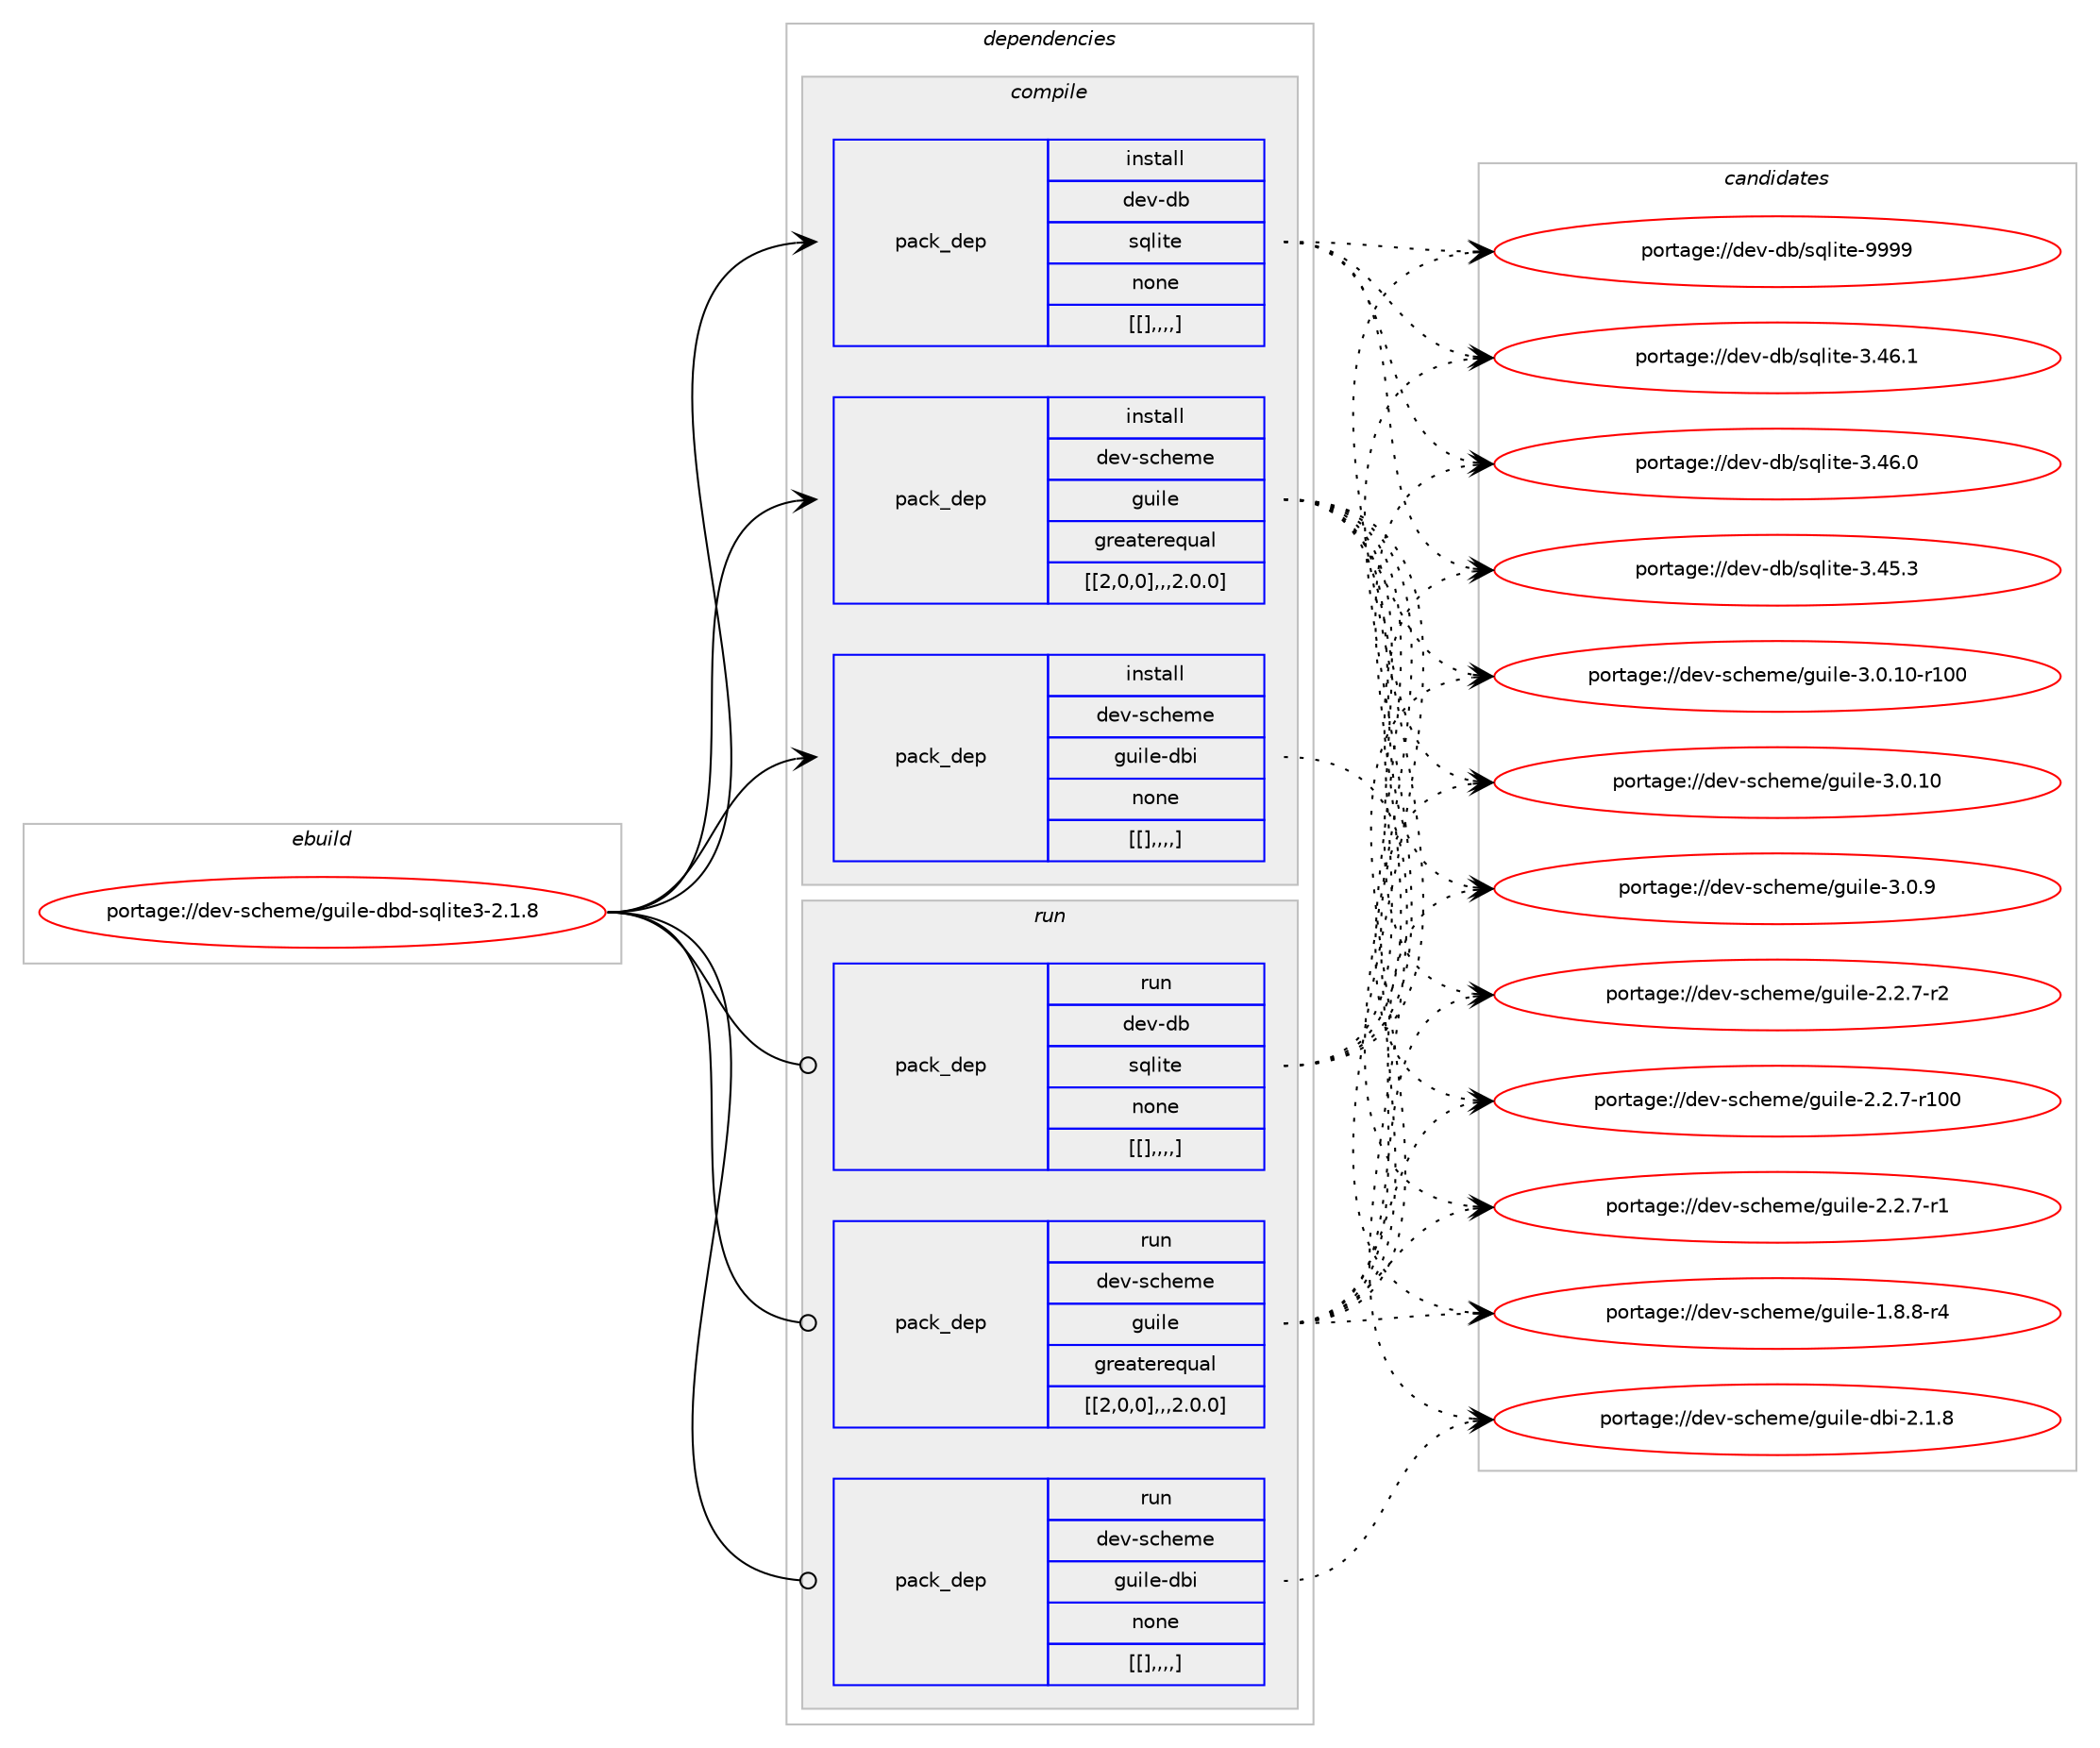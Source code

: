 digraph prolog {

# *************
# Graph options
# *************

newrank=true;
concentrate=true;
compound=true;
graph [rankdir=LR,fontname=Helvetica,fontsize=10,ranksep=1.5];#, ranksep=2.5, nodesep=0.2];
edge  [arrowhead=vee];
node  [fontname=Helvetica,fontsize=10];

# **********
# The ebuild
# **********

subgraph cluster_leftcol {
color=gray;
label=<<i>ebuild</i>>;
id [label="portage://dev-scheme/guile-dbd-sqlite3-2.1.8", color=red, width=4, href="../dev-scheme/guile-dbd-sqlite3-2.1.8.svg"];
}

# ****************
# The dependencies
# ****************

subgraph cluster_midcol {
color=gray;
label=<<i>dependencies</i>>;
subgraph cluster_compile {
fillcolor="#eeeeee";
style=filled;
label=<<i>compile</i>>;
subgraph pack149973 {
dependency212021 [label=<<TABLE BORDER="0" CELLBORDER="1" CELLSPACING="0" CELLPADDING="4" WIDTH="220"><TR><TD ROWSPAN="6" CELLPADDING="30">pack_dep</TD></TR><TR><TD WIDTH="110">install</TD></TR><TR><TD>dev-db</TD></TR><TR><TD>sqlite</TD></TR><TR><TD>none</TD></TR><TR><TD>[[],,,,]</TD></TR></TABLE>>, shape=none, color=blue];
}
id:e -> dependency212021:w [weight=20,style="solid",arrowhead="vee"];
subgraph pack149974 {
dependency212022 [label=<<TABLE BORDER="0" CELLBORDER="1" CELLSPACING="0" CELLPADDING="4" WIDTH="220"><TR><TD ROWSPAN="6" CELLPADDING="30">pack_dep</TD></TR><TR><TD WIDTH="110">install</TD></TR><TR><TD>dev-scheme</TD></TR><TR><TD>guile</TD></TR><TR><TD>greaterequal</TD></TR><TR><TD>[[2,0,0],,,2.0.0]</TD></TR></TABLE>>, shape=none, color=blue];
}
id:e -> dependency212022:w [weight=20,style="solid",arrowhead="vee"];
subgraph pack149975 {
dependency212023 [label=<<TABLE BORDER="0" CELLBORDER="1" CELLSPACING="0" CELLPADDING="4" WIDTH="220"><TR><TD ROWSPAN="6" CELLPADDING="30">pack_dep</TD></TR><TR><TD WIDTH="110">install</TD></TR><TR><TD>dev-scheme</TD></TR><TR><TD>guile-dbi</TD></TR><TR><TD>none</TD></TR><TR><TD>[[],,,,]</TD></TR></TABLE>>, shape=none, color=blue];
}
id:e -> dependency212023:w [weight=20,style="solid",arrowhead="vee"];
}
subgraph cluster_compileandrun {
fillcolor="#eeeeee";
style=filled;
label=<<i>compile and run</i>>;
}
subgraph cluster_run {
fillcolor="#eeeeee";
style=filled;
label=<<i>run</i>>;
subgraph pack149976 {
dependency212024 [label=<<TABLE BORDER="0" CELLBORDER="1" CELLSPACING="0" CELLPADDING="4" WIDTH="220"><TR><TD ROWSPAN="6" CELLPADDING="30">pack_dep</TD></TR><TR><TD WIDTH="110">run</TD></TR><TR><TD>dev-db</TD></TR><TR><TD>sqlite</TD></TR><TR><TD>none</TD></TR><TR><TD>[[],,,,]</TD></TR></TABLE>>, shape=none, color=blue];
}
id:e -> dependency212024:w [weight=20,style="solid",arrowhead="odot"];
subgraph pack149977 {
dependency212025 [label=<<TABLE BORDER="0" CELLBORDER="1" CELLSPACING="0" CELLPADDING="4" WIDTH="220"><TR><TD ROWSPAN="6" CELLPADDING="30">pack_dep</TD></TR><TR><TD WIDTH="110">run</TD></TR><TR><TD>dev-scheme</TD></TR><TR><TD>guile</TD></TR><TR><TD>greaterequal</TD></TR><TR><TD>[[2,0,0],,,2.0.0]</TD></TR></TABLE>>, shape=none, color=blue];
}
id:e -> dependency212025:w [weight=20,style="solid",arrowhead="odot"];
subgraph pack149978 {
dependency212026 [label=<<TABLE BORDER="0" CELLBORDER="1" CELLSPACING="0" CELLPADDING="4" WIDTH="220"><TR><TD ROWSPAN="6" CELLPADDING="30">pack_dep</TD></TR><TR><TD WIDTH="110">run</TD></TR><TR><TD>dev-scheme</TD></TR><TR><TD>guile-dbi</TD></TR><TR><TD>none</TD></TR><TR><TD>[[],,,,]</TD></TR></TABLE>>, shape=none, color=blue];
}
id:e -> dependency212026:w [weight=20,style="solid",arrowhead="odot"];
}
}

# **************
# The candidates
# **************

subgraph cluster_choices {
rank=same;
color=gray;
label=<<i>candidates</i>>;

subgraph choice149973 {
color=black;
nodesep=1;
choice1001011184510098471151131081051161014557575757 [label="portage://dev-db/sqlite-9999", color=red, width=4,href="../dev-db/sqlite-9999.svg"];
choice10010111845100984711511310810511610145514652544649 [label="portage://dev-db/sqlite-3.46.1", color=red, width=4,href="../dev-db/sqlite-3.46.1.svg"];
choice10010111845100984711511310810511610145514652544648 [label="portage://dev-db/sqlite-3.46.0", color=red, width=4,href="../dev-db/sqlite-3.46.0.svg"];
choice10010111845100984711511310810511610145514652534651 [label="portage://dev-db/sqlite-3.45.3", color=red, width=4,href="../dev-db/sqlite-3.45.3.svg"];
dependency212021:e -> choice1001011184510098471151131081051161014557575757:w [style=dotted,weight="100"];
dependency212021:e -> choice10010111845100984711511310810511610145514652544649:w [style=dotted,weight="100"];
dependency212021:e -> choice10010111845100984711511310810511610145514652544648:w [style=dotted,weight="100"];
dependency212021:e -> choice10010111845100984711511310810511610145514652534651:w [style=dotted,weight="100"];
}
subgraph choice149974 {
color=black;
nodesep=1;
choice1001011184511599104101109101471031171051081014551464846494845114494848 [label="portage://dev-scheme/guile-3.0.10-r100", color=red, width=4,href="../dev-scheme/guile-3.0.10-r100.svg"];
choice10010111845115991041011091014710311710510810145514648464948 [label="portage://dev-scheme/guile-3.0.10", color=red, width=4,href="../dev-scheme/guile-3.0.10.svg"];
choice100101118451159910410110910147103117105108101455146484657 [label="portage://dev-scheme/guile-3.0.9", color=red, width=4,href="../dev-scheme/guile-3.0.9.svg"];
choice1001011184511599104101109101471031171051081014550465046554511450 [label="portage://dev-scheme/guile-2.2.7-r2", color=red, width=4,href="../dev-scheme/guile-2.2.7-r2.svg"];
choice10010111845115991041011091014710311710510810145504650465545114494848 [label="portage://dev-scheme/guile-2.2.7-r100", color=red, width=4,href="../dev-scheme/guile-2.2.7-r100.svg"];
choice1001011184511599104101109101471031171051081014550465046554511449 [label="portage://dev-scheme/guile-2.2.7-r1", color=red, width=4,href="../dev-scheme/guile-2.2.7-r1.svg"];
choice1001011184511599104101109101471031171051081014549465646564511452 [label="portage://dev-scheme/guile-1.8.8-r4", color=red, width=4,href="../dev-scheme/guile-1.8.8-r4.svg"];
dependency212022:e -> choice1001011184511599104101109101471031171051081014551464846494845114494848:w [style=dotted,weight="100"];
dependency212022:e -> choice10010111845115991041011091014710311710510810145514648464948:w [style=dotted,weight="100"];
dependency212022:e -> choice100101118451159910410110910147103117105108101455146484657:w [style=dotted,weight="100"];
dependency212022:e -> choice1001011184511599104101109101471031171051081014550465046554511450:w [style=dotted,weight="100"];
dependency212022:e -> choice10010111845115991041011091014710311710510810145504650465545114494848:w [style=dotted,weight="100"];
dependency212022:e -> choice1001011184511599104101109101471031171051081014550465046554511449:w [style=dotted,weight="100"];
dependency212022:e -> choice1001011184511599104101109101471031171051081014549465646564511452:w [style=dotted,weight="100"];
}
subgraph choice149975 {
color=black;
nodesep=1;
choice1001011184511599104101109101471031171051081014510098105455046494656 [label="portage://dev-scheme/guile-dbi-2.1.8", color=red, width=4,href="../dev-scheme/guile-dbi-2.1.8.svg"];
dependency212023:e -> choice1001011184511599104101109101471031171051081014510098105455046494656:w [style=dotted,weight="100"];
}
subgraph choice149976 {
color=black;
nodesep=1;
choice1001011184510098471151131081051161014557575757 [label="portage://dev-db/sqlite-9999", color=red, width=4,href="../dev-db/sqlite-9999.svg"];
choice10010111845100984711511310810511610145514652544649 [label="portage://dev-db/sqlite-3.46.1", color=red, width=4,href="../dev-db/sqlite-3.46.1.svg"];
choice10010111845100984711511310810511610145514652544648 [label="portage://dev-db/sqlite-3.46.0", color=red, width=4,href="../dev-db/sqlite-3.46.0.svg"];
choice10010111845100984711511310810511610145514652534651 [label="portage://dev-db/sqlite-3.45.3", color=red, width=4,href="../dev-db/sqlite-3.45.3.svg"];
dependency212024:e -> choice1001011184510098471151131081051161014557575757:w [style=dotted,weight="100"];
dependency212024:e -> choice10010111845100984711511310810511610145514652544649:w [style=dotted,weight="100"];
dependency212024:e -> choice10010111845100984711511310810511610145514652544648:w [style=dotted,weight="100"];
dependency212024:e -> choice10010111845100984711511310810511610145514652534651:w [style=dotted,weight="100"];
}
subgraph choice149977 {
color=black;
nodesep=1;
choice1001011184511599104101109101471031171051081014551464846494845114494848 [label="portage://dev-scheme/guile-3.0.10-r100", color=red, width=4,href="../dev-scheme/guile-3.0.10-r100.svg"];
choice10010111845115991041011091014710311710510810145514648464948 [label="portage://dev-scheme/guile-3.0.10", color=red, width=4,href="../dev-scheme/guile-3.0.10.svg"];
choice100101118451159910410110910147103117105108101455146484657 [label="portage://dev-scheme/guile-3.0.9", color=red, width=4,href="../dev-scheme/guile-3.0.9.svg"];
choice1001011184511599104101109101471031171051081014550465046554511450 [label="portage://dev-scheme/guile-2.2.7-r2", color=red, width=4,href="../dev-scheme/guile-2.2.7-r2.svg"];
choice10010111845115991041011091014710311710510810145504650465545114494848 [label="portage://dev-scheme/guile-2.2.7-r100", color=red, width=4,href="../dev-scheme/guile-2.2.7-r100.svg"];
choice1001011184511599104101109101471031171051081014550465046554511449 [label="portage://dev-scheme/guile-2.2.7-r1", color=red, width=4,href="../dev-scheme/guile-2.2.7-r1.svg"];
choice1001011184511599104101109101471031171051081014549465646564511452 [label="portage://dev-scheme/guile-1.8.8-r4", color=red, width=4,href="../dev-scheme/guile-1.8.8-r4.svg"];
dependency212025:e -> choice1001011184511599104101109101471031171051081014551464846494845114494848:w [style=dotted,weight="100"];
dependency212025:e -> choice10010111845115991041011091014710311710510810145514648464948:w [style=dotted,weight="100"];
dependency212025:e -> choice100101118451159910410110910147103117105108101455146484657:w [style=dotted,weight="100"];
dependency212025:e -> choice1001011184511599104101109101471031171051081014550465046554511450:w [style=dotted,weight="100"];
dependency212025:e -> choice10010111845115991041011091014710311710510810145504650465545114494848:w [style=dotted,weight="100"];
dependency212025:e -> choice1001011184511599104101109101471031171051081014550465046554511449:w [style=dotted,weight="100"];
dependency212025:e -> choice1001011184511599104101109101471031171051081014549465646564511452:w [style=dotted,weight="100"];
}
subgraph choice149978 {
color=black;
nodesep=1;
choice1001011184511599104101109101471031171051081014510098105455046494656 [label="portage://dev-scheme/guile-dbi-2.1.8", color=red, width=4,href="../dev-scheme/guile-dbi-2.1.8.svg"];
dependency212026:e -> choice1001011184511599104101109101471031171051081014510098105455046494656:w [style=dotted,weight="100"];
}
}

}

